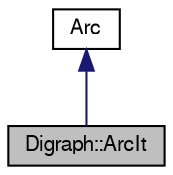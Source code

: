 digraph "Digraph::ArcIt"
{
 // LATEX_PDF_SIZE
  edge [fontname="FreeSans",fontsize="10",labelfontname="FreeSans",labelfontsize="10"];
  node [fontname="FreeSans",fontsize="10",shape=record];
  Node0 [label="Digraph::ArcIt",height=0.2,width=0.4,color="black", fillcolor="grey75", style="filled", fontcolor="black",tooltip="Iterator class for the arcs."];
  Node1 -> Node0 [dir="back",color="midnightblue",fontsize="10",style="solid",fontname="FreeSans"];
  Node1 [label="Arc",height=0.2,width=0.4,color="black", fillcolor="white", style="filled",URL="$a04929.html",tooltip="The arc type of the digraph."];
}
